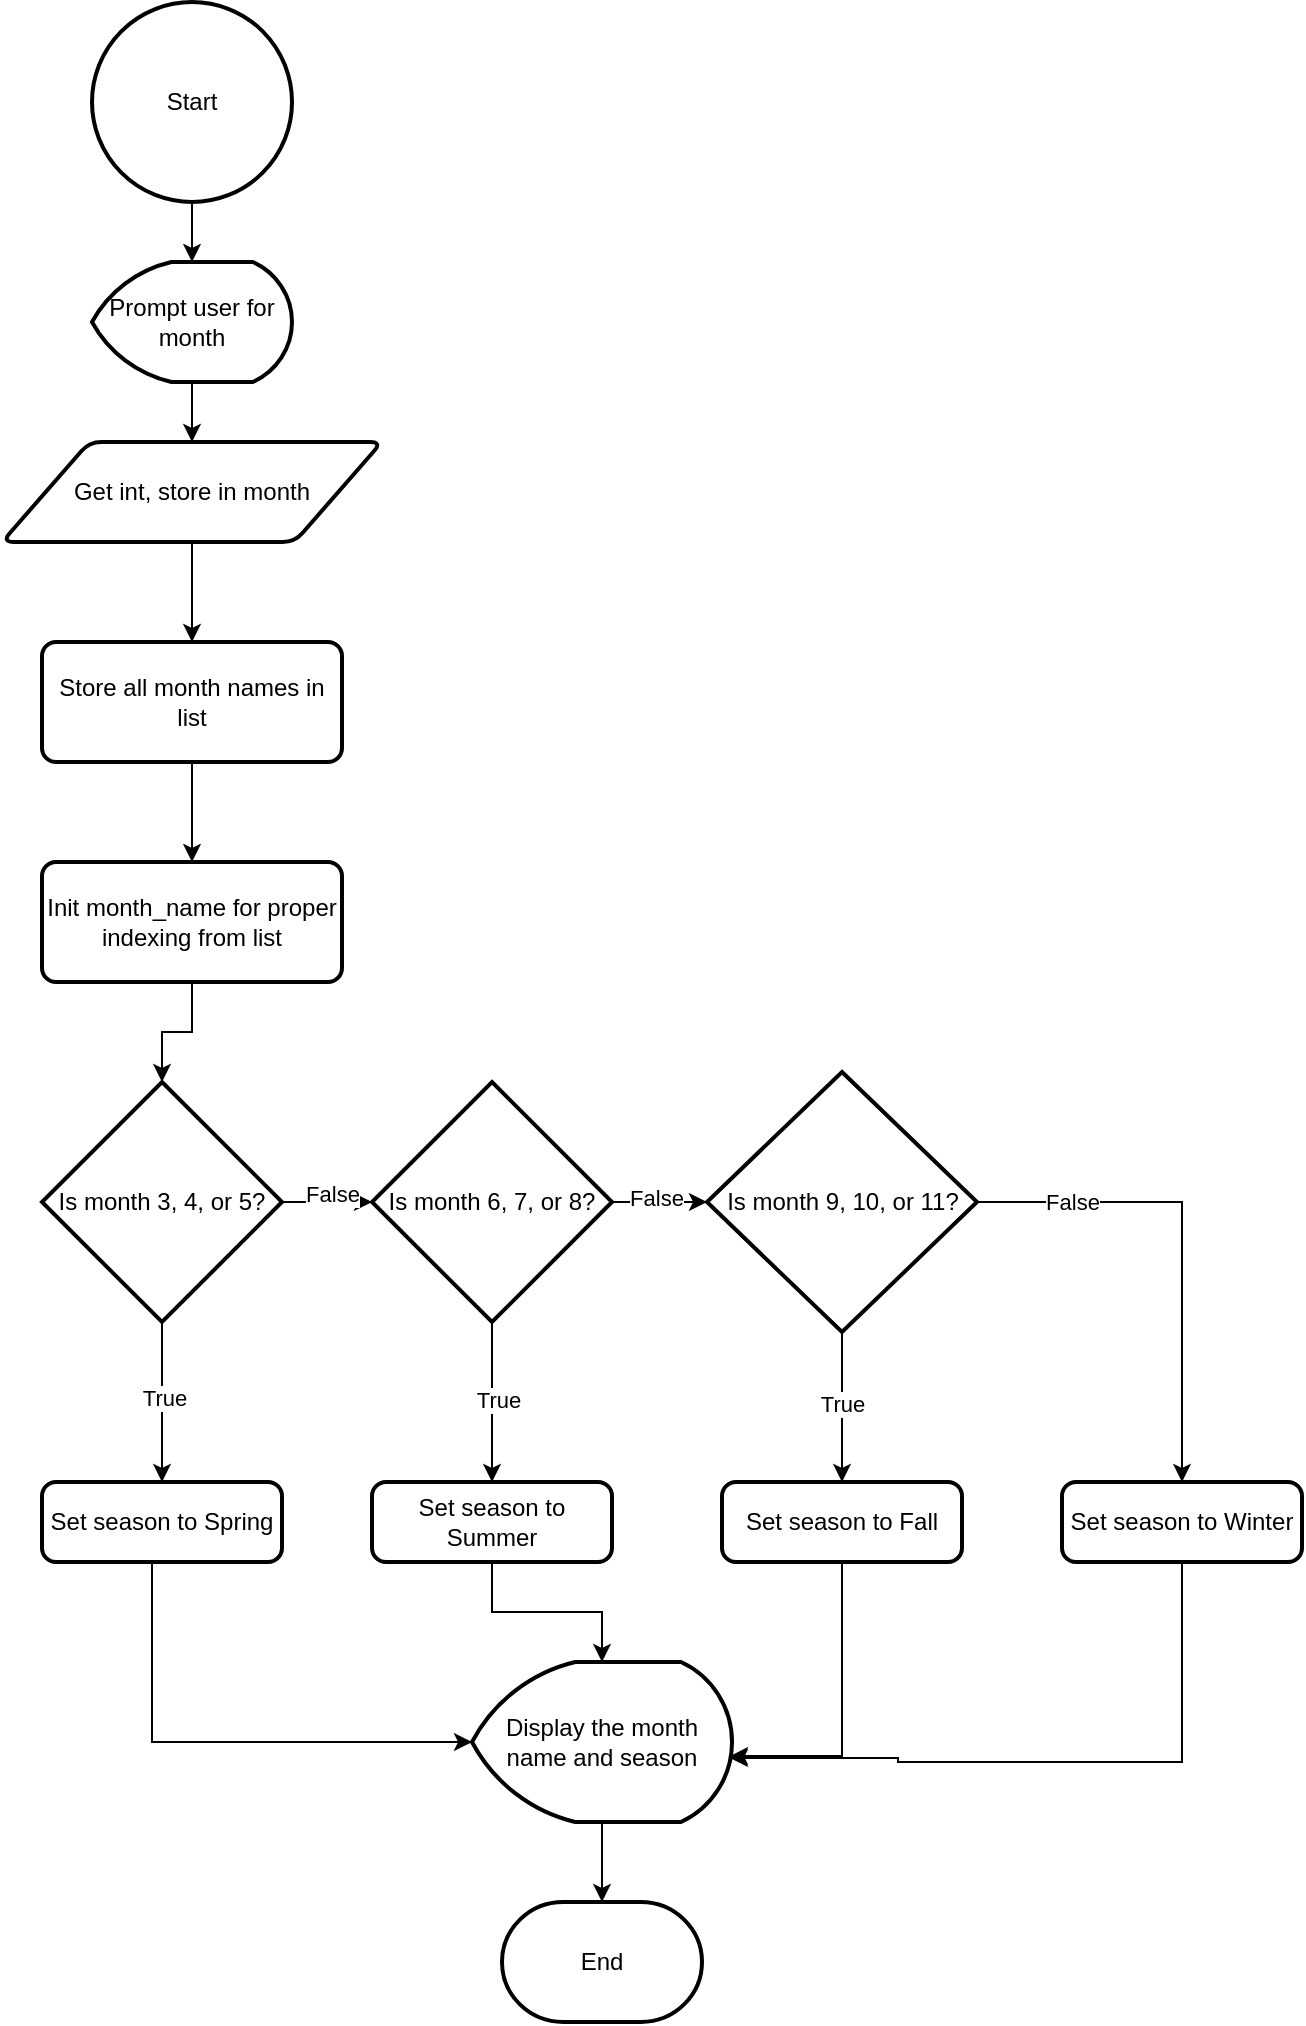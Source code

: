 <mxfile version="26.0.13">
  <diagram id="l3XgVlyW11FUmhf2l9C4" name="Page-1">
    <mxGraphModel dx="2954" dy="1134" grid="1" gridSize="10" guides="1" tooltips="1" connect="1" arrows="1" fold="1" page="1" pageScale="1" pageWidth="850" pageHeight="1100" math="0" shadow="0">
      <root>
        <mxCell id="0" />
        <mxCell id="1" parent="0" />
        <mxCell id="yNbrENSLQWrK_9bjuIk8-13" value="Start" style="strokeWidth=2;html=1;shape=mxgraph.flowchart.start_2;whiteSpace=wrap;" vertex="1" parent="1">
          <mxGeometry x="90" y="20" width="100" height="100" as="geometry" />
        </mxCell>
        <mxCell id="yNbrENSLQWrK_9bjuIk8-14" value="End" style="strokeWidth=2;html=1;shape=mxgraph.flowchart.terminator;whiteSpace=wrap;" vertex="1" parent="1">
          <mxGeometry x="295" y="970" width="100" height="60" as="geometry" />
        </mxCell>
        <mxCell id="yNbrENSLQWrK_9bjuIk8-29" style="edgeStyle=orthogonalEdgeStyle;rounded=0;orthogonalLoop=1;jettySize=auto;html=1;entryX=0.5;entryY=0;entryDx=0;entryDy=0;" edge="1" parent="1" source="yNbrENSLQWrK_9bjuIk8-15" target="yNbrENSLQWrK_9bjuIk8-16">
          <mxGeometry relative="1" as="geometry" />
        </mxCell>
        <mxCell id="yNbrENSLQWrK_9bjuIk8-15" value="Prompt user for month" style="strokeWidth=2;html=1;shape=mxgraph.flowchart.display;whiteSpace=wrap;" vertex="1" parent="1">
          <mxGeometry x="90" y="150" width="100" height="60" as="geometry" />
        </mxCell>
        <mxCell id="yNbrENSLQWrK_9bjuIk8-30" style="edgeStyle=orthogonalEdgeStyle;rounded=0;orthogonalLoop=1;jettySize=auto;html=1;entryX=0.5;entryY=0;entryDx=0;entryDy=0;" edge="1" parent="1" source="yNbrENSLQWrK_9bjuIk8-16" target="yNbrENSLQWrK_9bjuIk8-17">
          <mxGeometry relative="1" as="geometry" />
        </mxCell>
        <mxCell id="yNbrENSLQWrK_9bjuIk8-16" value="Get int, store in month" style="shape=parallelogram;html=1;strokeWidth=2;perimeter=parallelogramPerimeter;whiteSpace=wrap;rounded=1;arcSize=12;size=0.23;" vertex="1" parent="1">
          <mxGeometry x="45" y="240" width="190" height="50" as="geometry" />
        </mxCell>
        <mxCell id="yNbrENSLQWrK_9bjuIk8-31" style="edgeStyle=orthogonalEdgeStyle;rounded=0;orthogonalLoop=1;jettySize=auto;html=1;entryX=0.5;entryY=0;entryDx=0;entryDy=0;" edge="1" parent="1" source="yNbrENSLQWrK_9bjuIk8-17" target="yNbrENSLQWrK_9bjuIk8-18">
          <mxGeometry relative="1" as="geometry" />
        </mxCell>
        <mxCell id="yNbrENSLQWrK_9bjuIk8-17" value="Store all month names in list" style="rounded=1;whiteSpace=wrap;html=1;absoluteArcSize=1;arcSize=14;strokeWidth=2;" vertex="1" parent="1">
          <mxGeometry x="65" y="340" width="150" height="60" as="geometry" />
        </mxCell>
        <mxCell id="yNbrENSLQWrK_9bjuIk8-18" value="Init month_name for proper indexing from list" style="rounded=1;whiteSpace=wrap;html=1;absoluteArcSize=1;arcSize=14;strokeWidth=2;" vertex="1" parent="1">
          <mxGeometry x="65" y="450" width="150" height="60" as="geometry" />
        </mxCell>
        <mxCell id="yNbrENSLQWrK_9bjuIk8-33" style="edgeStyle=orthogonalEdgeStyle;rounded=0;orthogonalLoop=1;jettySize=auto;html=1;" edge="1" parent="1" source="yNbrENSLQWrK_9bjuIk8-19" target="yNbrENSLQWrK_9bjuIk8-20">
          <mxGeometry relative="1" as="geometry" />
        </mxCell>
        <mxCell id="yNbrENSLQWrK_9bjuIk8-44" value="True" style="edgeLabel;html=1;align=center;verticalAlign=middle;resizable=0;points=[];" vertex="1" connectable="0" parent="yNbrENSLQWrK_9bjuIk8-33">
          <mxGeometry x="-0.05" y="1" relative="1" as="geometry">
            <mxPoint as="offset" />
          </mxGeometry>
        </mxCell>
        <mxCell id="yNbrENSLQWrK_9bjuIk8-19" value="Is month 3, 4, or 5?" style="strokeWidth=2;html=1;shape=mxgraph.flowchart.decision;whiteSpace=wrap;" vertex="1" parent="1">
          <mxGeometry x="65" y="560" width="120" height="120" as="geometry" />
        </mxCell>
        <mxCell id="yNbrENSLQWrK_9bjuIk8-20" value="Set season to Spring" style="rounded=1;whiteSpace=wrap;html=1;absoluteArcSize=1;arcSize=14;strokeWidth=2;" vertex="1" parent="1">
          <mxGeometry x="65" y="760" width="120" height="40" as="geometry" />
        </mxCell>
        <mxCell id="yNbrENSLQWrK_9bjuIk8-21" value="Set season to Summer" style="rounded=1;whiteSpace=wrap;html=1;absoluteArcSize=1;arcSize=14;strokeWidth=2;" vertex="1" parent="1">
          <mxGeometry x="230" y="760" width="120" height="40" as="geometry" />
        </mxCell>
        <mxCell id="yNbrENSLQWrK_9bjuIk8-22" value="Set season to Fall" style="rounded=1;whiteSpace=wrap;html=1;absoluteArcSize=1;arcSize=14;strokeWidth=2;" vertex="1" parent="1">
          <mxGeometry x="405" y="760" width="120" height="40" as="geometry" />
        </mxCell>
        <mxCell id="yNbrENSLQWrK_9bjuIk8-23" value="Set season to Winter" style="rounded=1;whiteSpace=wrap;html=1;absoluteArcSize=1;arcSize=14;strokeWidth=2;" vertex="1" parent="1">
          <mxGeometry x="575" y="760" width="120" height="40" as="geometry" />
        </mxCell>
        <mxCell id="yNbrENSLQWrK_9bjuIk8-39" style="edgeStyle=orthogonalEdgeStyle;rounded=0;orthogonalLoop=1;jettySize=auto;html=1;" edge="1" parent="1" source="yNbrENSLQWrK_9bjuIk8-24" target="yNbrENSLQWrK_9bjuIk8-21">
          <mxGeometry relative="1" as="geometry" />
        </mxCell>
        <mxCell id="yNbrENSLQWrK_9bjuIk8-49" value="True" style="edgeLabel;html=1;align=center;verticalAlign=middle;resizable=0;points=[];" vertex="1" connectable="0" parent="yNbrENSLQWrK_9bjuIk8-39">
          <mxGeometry x="-0.025" y="3" relative="1" as="geometry">
            <mxPoint as="offset" />
          </mxGeometry>
        </mxCell>
        <mxCell id="yNbrENSLQWrK_9bjuIk8-24" value="Is month 6, 7, or 8?" style="strokeWidth=2;html=1;shape=mxgraph.flowchart.decision;whiteSpace=wrap;" vertex="1" parent="1">
          <mxGeometry x="230" y="560" width="120" height="120" as="geometry" />
        </mxCell>
        <mxCell id="yNbrENSLQWrK_9bjuIk8-37" style="edgeStyle=orthogonalEdgeStyle;rounded=0;orthogonalLoop=1;jettySize=auto;html=1;" edge="1" parent="1" source="yNbrENSLQWrK_9bjuIk8-25" target="yNbrENSLQWrK_9bjuIk8-23">
          <mxGeometry relative="1" as="geometry" />
        </mxCell>
        <mxCell id="yNbrENSLQWrK_9bjuIk8-47" value="False" style="edgeLabel;html=1;align=center;verticalAlign=middle;resizable=0;points=[];" vertex="1" connectable="0" parent="yNbrENSLQWrK_9bjuIk8-37">
          <mxGeometry x="-0.608" relative="1" as="geometry">
            <mxPoint as="offset" />
          </mxGeometry>
        </mxCell>
        <mxCell id="yNbrENSLQWrK_9bjuIk8-38" style="edgeStyle=orthogonalEdgeStyle;rounded=0;orthogonalLoop=1;jettySize=auto;html=1;entryX=0.5;entryY=0;entryDx=0;entryDy=0;" edge="1" parent="1" source="yNbrENSLQWrK_9bjuIk8-25" target="yNbrENSLQWrK_9bjuIk8-22">
          <mxGeometry relative="1" as="geometry" />
        </mxCell>
        <mxCell id="yNbrENSLQWrK_9bjuIk8-48" value="True" style="edgeLabel;html=1;align=center;verticalAlign=middle;resizable=0;points=[];" vertex="1" connectable="0" parent="yNbrENSLQWrK_9bjuIk8-38">
          <mxGeometry x="-0.04" relative="1" as="geometry">
            <mxPoint as="offset" />
          </mxGeometry>
        </mxCell>
        <mxCell id="yNbrENSLQWrK_9bjuIk8-25" value="Is month 9, 10, or 11?" style="strokeWidth=2;html=1;shape=mxgraph.flowchart.decision;whiteSpace=wrap;" vertex="1" parent="1">
          <mxGeometry x="397.5" y="555" width="135" height="130" as="geometry" />
        </mxCell>
        <mxCell id="yNbrENSLQWrK_9bjuIk8-50" style="edgeStyle=orthogonalEdgeStyle;rounded=0;orthogonalLoop=1;jettySize=auto;html=1;" edge="1" parent="1" source="yNbrENSLQWrK_9bjuIk8-27" target="yNbrENSLQWrK_9bjuIk8-14">
          <mxGeometry relative="1" as="geometry" />
        </mxCell>
        <mxCell id="yNbrENSLQWrK_9bjuIk8-27" value="Display the month name and season" style="strokeWidth=2;html=1;shape=mxgraph.flowchart.display;whiteSpace=wrap;" vertex="1" parent="1">
          <mxGeometry x="280" y="850" width="130" height="80" as="geometry" />
        </mxCell>
        <mxCell id="yNbrENSLQWrK_9bjuIk8-28" style="edgeStyle=orthogonalEdgeStyle;rounded=0;orthogonalLoop=1;jettySize=auto;html=1;entryX=0.5;entryY=0;entryDx=0;entryDy=0;entryPerimeter=0;" edge="1" parent="1" source="yNbrENSLQWrK_9bjuIk8-13" target="yNbrENSLQWrK_9bjuIk8-15">
          <mxGeometry relative="1" as="geometry" />
        </mxCell>
        <mxCell id="yNbrENSLQWrK_9bjuIk8-32" style="edgeStyle=orthogonalEdgeStyle;rounded=0;orthogonalLoop=1;jettySize=auto;html=1;entryX=0.5;entryY=0;entryDx=0;entryDy=0;entryPerimeter=0;" edge="1" parent="1" source="yNbrENSLQWrK_9bjuIk8-18" target="yNbrENSLQWrK_9bjuIk8-19">
          <mxGeometry relative="1" as="geometry" />
        </mxCell>
        <mxCell id="yNbrENSLQWrK_9bjuIk8-34" style="edgeStyle=orthogonalEdgeStyle;rounded=0;orthogonalLoop=1;jettySize=auto;html=1;entryX=0;entryY=0.5;entryDx=0;entryDy=0;entryPerimeter=0;" edge="1" parent="1" source="yNbrENSLQWrK_9bjuIk8-19" target="yNbrENSLQWrK_9bjuIk8-24">
          <mxGeometry relative="1" as="geometry" />
        </mxCell>
        <mxCell id="yNbrENSLQWrK_9bjuIk8-45" value="False" style="edgeLabel;html=1;align=center;verticalAlign=middle;resizable=0;points=[];" vertex="1" connectable="0" parent="yNbrENSLQWrK_9bjuIk8-34">
          <mxGeometry x="0.111" y="4" relative="1" as="geometry">
            <mxPoint as="offset" />
          </mxGeometry>
        </mxCell>
        <mxCell id="yNbrENSLQWrK_9bjuIk8-36" style="edgeStyle=orthogonalEdgeStyle;rounded=0;orthogonalLoop=1;jettySize=auto;html=1;entryX=0;entryY=0.5;entryDx=0;entryDy=0;entryPerimeter=0;" edge="1" parent="1" source="yNbrENSLQWrK_9bjuIk8-24" target="yNbrENSLQWrK_9bjuIk8-25">
          <mxGeometry relative="1" as="geometry" />
        </mxCell>
        <mxCell id="yNbrENSLQWrK_9bjuIk8-46" value="False" style="edgeLabel;html=1;align=center;verticalAlign=middle;resizable=0;points=[];" vertex="1" connectable="0" parent="yNbrENSLQWrK_9bjuIk8-36">
          <mxGeometry x="-0.074" y="2" relative="1" as="geometry">
            <mxPoint as="offset" />
          </mxGeometry>
        </mxCell>
        <mxCell id="yNbrENSLQWrK_9bjuIk8-40" style="edgeStyle=orthogonalEdgeStyle;rounded=0;orthogonalLoop=1;jettySize=auto;html=1;entryX=0;entryY=0.5;entryDx=0;entryDy=0;entryPerimeter=0;" edge="1" parent="1" source="yNbrENSLQWrK_9bjuIk8-20" target="yNbrENSLQWrK_9bjuIk8-27">
          <mxGeometry relative="1" as="geometry">
            <Array as="points">
              <mxPoint x="120" y="890" />
            </Array>
          </mxGeometry>
        </mxCell>
        <mxCell id="yNbrENSLQWrK_9bjuIk8-41" style="edgeStyle=orthogonalEdgeStyle;rounded=0;orthogonalLoop=1;jettySize=auto;html=1;entryX=0.5;entryY=0;entryDx=0;entryDy=0;entryPerimeter=0;" edge="1" parent="1" source="yNbrENSLQWrK_9bjuIk8-21" target="yNbrENSLQWrK_9bjuIk8-27">
          <mxGeometry relative="1" as="geometry" />
        </mxCell>
        <mxCell id="yNbrENSLQWrK_9bjuIk8-42" style="edgeStyle=orthogonalEdgeStyle;rounded=0;orthogonalLoop=1;jettySize=auto;html=1;entryX=0.992;entryY=0.588;entryDx=0;entryDy=0;entryPerimeter=0;" edge="1" parent="1" source="yNbrENSLQWrK_9bjuIk8-22" target="yNbrENSLQWrK_9bjuIk8-27">
          <mxGeometry relative="1" as="geometry" />
        </mxCell>
        <mxCell id="yNbrENSLQWrK_9bjuIk8-43" style="edgeStyle=orthogonalEdgeStyle;rounded=0;orthogonalLoop=1;jettySize=auto;html=1;entryX=0.992;entryY=0.6;entryDx=0;entryDy=0;entryPerimeter=0;" edge="1" parent="1" source="yNbrENSLQWrK_9bjuIk8-23" target="yNbrENSLQWrK_9bjuIk8-27">
          <mxGeometry relative="1" as="geometry">
            <Array as="points">
              <mxPoint x="635" y="900" />
              <mxPoint x="493" y="900" />
              <mxPoint x="493" y="898" />
            </Array>
          </mxGeometry>
        </mxCell>
      </root>
    </mxGraphModel>
  </diagram>
</mxfile>
